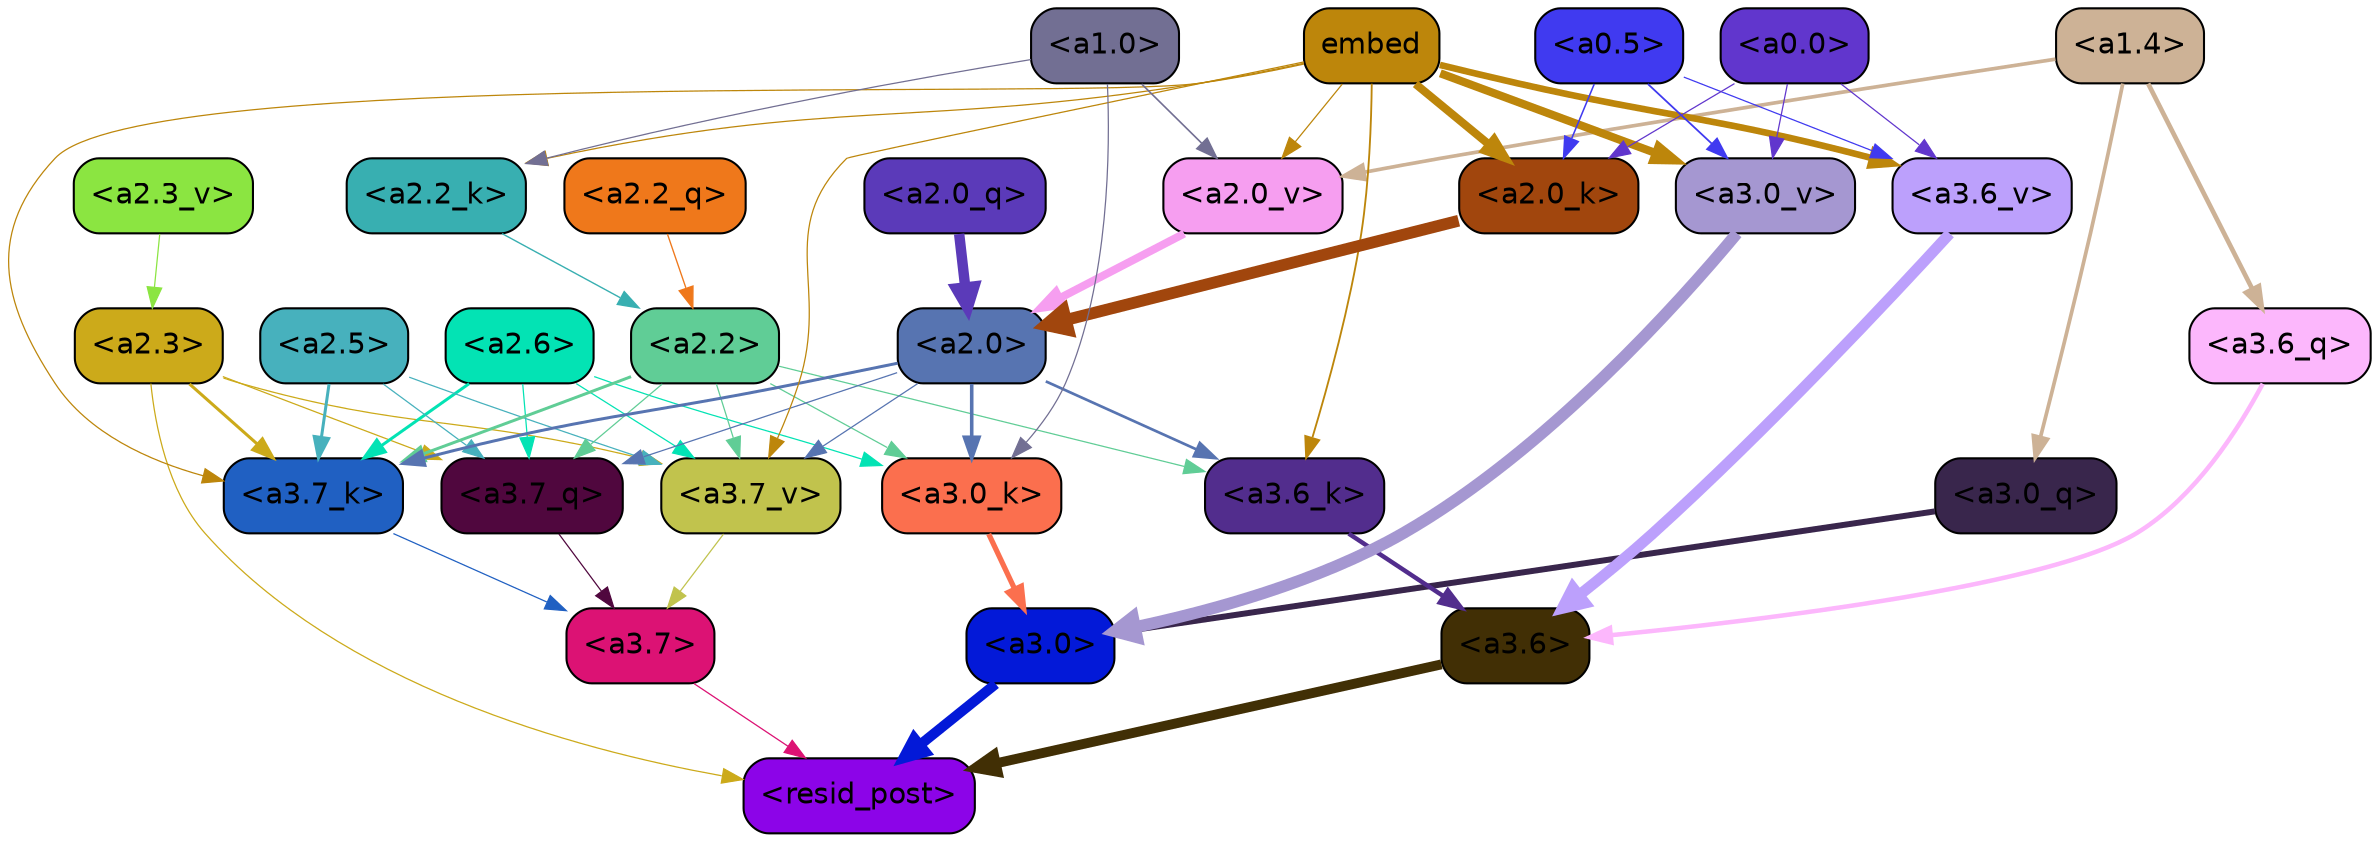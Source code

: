 strict digraph "" {
	graph [bgcolor=transparent,
		layout=dot,
		overlap=false,
		splines=true
	];
	"<a3.7>"	[color=black,
		fillcolor="#dc1274",
		fontname=Helvetica,
		shape=box,
		style="filled, rounded"];
	"<resid_post>"	[color=black,
		fillcolor="#8c04e8",
		fontname=Helvetica,
		shape=box,
		style="filled, rounded"];
	"<a3.7>" -> "<resid_post>"	[color="#dc1274",
		penwidth=0.6];
	"<a3.6>"	[color=black,
		fillcolor="#412f05",
		fontname=Helvetica,
		shape=box,
		style="filled, rounded"];
	"<a3.6>" -> "<resid_post>"	[color="#412f05",
		penwidth=4.746312499046326];
	"<a3.0>"	[color=black,
		fillcolor="#0319d8",
		fontname=Helvetica,
		shape=box,
		style="filled, rounded"];
	"<a3.0>" -> "<resid_post>"	[color="#0319d8",
		penwidth=4.896343111991882];
	"<a2.3>"	[color=black,
		fillcolor="#ccaa1a",
		fontname=Helvetica,
		shape=box,
		style="filled, rounded"];
	"<a2.3>" -> "<resid_post>"	[color="#ccaa1a",
		penwidth=0.6];
	"<a3.7_q>"	[color=black,
		fillcolor="#50073e",
		fontname=Helvetica,
		shape=box,
		style="filled, rounded"];
	"<a2.3>" -> "<a3.7_q>"	[color="#ccaa1a",
		penwidth=0.6];
	"<a3.7_k>"	[color=black,
		fillcolor="#2060c2",
		fontname=Helvetica,
		shape=box,
		style="filled, rounded"];
	"<a2.3>" -> "<a3.7_k>"	[color="#ccaa1a",
		penwidth=1.467104621231556];
	"<a3.7_v>"	[color=black,
		fillcolor="#c1c34d",
		fontname=Helvetica,
		shape=box,
		style="filled, rounded"];
	"<a2.3>" -> "<a3.7_v>"	[color="#ccaa1a",
		penwidth=0.6];
	"<a3.7_q>" -> "<a3.7>"	[color="#50073e",
		penwidth=0.6];
	"<a3.6_q>"	[color=black,
		fillcolor="#fcb7fc",
		fontname=Helvetica,
		shape=box,
		style="filled, rounded"];
	"<a3.6_q>" -> "<a3.6>"	[color="#fcb7fc",
		penwidth=2.160832464694977];
	"<a3.0_q>"	[color=black,
		fillcolor="#39264c",
		fontname=Helvetica,
		shape=box,
		style="filled, rounded"];
	"<a3.0_q>" -> "<a3.0>"	[color="#39264c",
		penwidth=2.870753765106201];
	"<a3.7_k>" -> "<a3.7>"	[color="#2060c2",
		penwidth=0.6];
	"<a3.6_k>"	[color=black,
		fillcolor="#522d8d",
		fontname=Helvetica,
		shape=box,
		style="filled, rounded"];
	"<a3.6_k>" -> "<a3.6>"	[color="#522d8d",
		penwidth=2.13908451795578];
	"<a3.0_k>"	[color=black,
		fillcolor="#fb6f4e",
		fontname=Helvetica,
		shape=box,
		style="filled, rounded"];
	"<a3.0_k>" -> "<a3.0>"	[color="#fb6f4e",
		penwidth=2.520303964614868];
	"<a3.7_v>" -> "<a3.7>"	[color="#c1c34d",
		penwidth=0.6];
	"<a3.6_v>"	[color=black,
		fillcolor="#bca0fc",
		fontname=Helvetica,
		shape=box,
		style="filled, rounded"];
	"<a3.6_v>" -> "<a3.6>"	[color="#bca0fc",
		penwidth=5.297133803367615];
	"<a3.0_v>"	[color=black,
		fillcolor="#a597d1",
		fontname=Helvetica,
		shape=box,
		style="filled, rounded"];
	"<a3.0_v>" -> "<a3.0>"	[color="#a597d1",
		penwidth=5.680712580680847];
	"<a2.6>"	[color=black,
		fillcolor="#03e3b4",
		fontname=Helvetica,
		shape=box,
		style="filled, rounded"];
	"<a2.6>" -> "<a3.7_q>"	[color="#03e3b4",
		penwidth=0.6];
	"<a2.6>" -> "<a3.7_k>"	[color="#03e3b4",
		penwidth=1.4453159049153328];
	"<a2.6>" -> "<a3.0_k>"	[color="#03e3b4",
		penwidth=0.6];
	"<a2.6>" -> "<a3.7_v>"	[color="#03e3b4",
		penwidth=0.6];
	"<a2.5>"	[color=black,
		fillcolor="#47b1bd",
		fontname=Helvetica,
		shape=box,
		style="filled, rounded"];
	"<a2.5>" -> "<a3.7_q>"	[color="#47b1bd",
		penwidth=0.6];
	"<a2.5>" -> "<a3.7_k>"	[color="#47b1bd",
		penwidth=1.4526091292500496];
	"<a2.5>" -> "<a3.7_v>"	[color="#47b1bd",
		penwidth=0.6];
	"<a2.2>"	[color=black,
		fillcolor="#60cd96",
		fontname=Helvetica,
		shape=box,
		style="filled, rounded"];
	"<a2.2>" -> "<a3.7_q>"	[color="#60cd96",
		penwidth=0.6];
	"<a2.2>" -> "<a3.7_k>"	[color="#60cd96",
		penwidth=1.4310357049107552];
	"<a2.2>" -> "<a3.6_k>"	[color="#60cd96",
		penwidth=0.6];
	"<a2.2>" -> "<a3.0_k>"	[color="#60cd96",
		penwidth=0.6];
	"<a2.2>" -> "<a3.7_v>"	[color="#60cd96",
		penwidth=0.6];
	"<a2.0>"	[color=black,
		fillcolor="#5774b1",
		fontname=Helvetica,
		shape=box,
		style="filled, rounded"];
	"<a2.0>" -> "<a3.7_q>"	[color="#5774b1",
		penwidth=0.6];
	"<a2.0>" -> "<a3.7_k>"	[color="#5774b1",
		penwidth=1.4314699843525887];
	"<a2.0>" -> "<a3.6_k>"	[color="#5774b1",
		penwidth=1.2950235605239868];
	"<a2.0>" -> "<a3.0_k>"	[color="#5774b1",
		penwidth=1.712992787361145];
	"<a2.0>" -> "<a3.7_v>"	[color="#5774b1",
		penwidth=0.6];
	"<a1.4>"	[color=black,
		fillcolor="#cdb296",
		fontname=Helvetica,
		shape=box,
		style="filled, rounded"];
	"<a1.4>" -> "<a3.6_q>"	[color="#cdb296",
		penwidth=2.242796540260315];
	"<a1.4>" -> "<a3.0_q>"	[color="#cdb296",
		penwidth=1.7808996737003326];
	"<a2.0_v>"	[color=black,
		fillcolor="#f69ef0",
		fontname=Helvetica,
		shape=box,
		style="filled, rounded"];
	"<a1.4>" -> "<a2.0_v>"	[color="#cdb296",
		penwidth=1.7603429555892944];
	embed	[color=black,
		fillcolor="#bd860b",
		fontname=Helvetica,
		shape=box,
		style="filled, rounded"];
	embed -> "<a3.7_k>"	[color="#bd860b",
		penwidth=0.6];
	embed -> "<a3.6_k>"	[color="#bd860b",
		penwidth=0.891706109046936];
	embed -> "<a3.7_v>"	[color="#bd860b",
		penwidth=0.6];
	embed -> "<a3.6_v>"	[color="#bd860b",
		penwidth=3.1766927242279053];
	embed -> "<a3.0_v>"	[color="#bd860b",
		penwidth=3.9005755856633186];
	"<a2.2_k>"	[color=black,
		fillcolor="#38afb1",
		fontname=Helvetica,
		shape=box,
		style="filled, rounded"];
	embed -> "<a2.2_k>"	[color="#bd860b",
		penwidth=0.6];
	"<a2.0_k>"	[color=black,
		fillcolor="#a1460d",
		fontname=Helvetica,
		shape=box,
		style="filled, rounded"];
	embed -> "<a2.0_k>"	[color="#bd860b",
		penwidth=3.8915770053863525];
	embed -> "<a2.0_v>"	[color="#bd860b",
		penwidth=0.6];
	"<a1.0>"	[color=black,
		fillcolor="#726f93",
		fontname=Helvetica,
		shape=box,
		style="filled, rounded"];
	"<a1.0>" -> "<a3.0_k>"	[color="#726f93",
		penwidth=0.6];
	"<a1.0>" -> "<a2.2_k>"	[color="#726f93",
		penwidth=0.6];
	"<a1.0>" -> "<a2.0_v>"	[color="#726f93",
		penwidth=0.7897878289222717];
	"<a0.5>"	[color=black,
		fillcolor="#403af0",
		fontname=Helvetica,
		shape=box,
		style="filled, rounded"];
	"<a0.5>" -> "<a3.6_v>"	[color="#403af0",
		penwidth=0.6];
	"<a0.5>" -> "<a3.0_v>"	[color="#403af0",
		penwidth=0.8493617177009583];
	"<a0.5>" -> "<a2.0_k>"	[color="#403af0",
		penwidth=0.7482255101203918];
	"<a0.0>"	[color=black,
		fillcolor="#6136cd",
		fontname=Helvetica,
		shape=box,
		style="filled, rounded"];
	"<a0.0>" -> "<a3.6_v>"	[color="#6136cd",
		penwidth=0.6];
	"<a0.0>" -> "<a3.0_v>"	[color="#6136cd",
		penwidth=0.6];
	"<a0.0>" -> "<a2.0_k>"	[color="#6136cd",
		penwidth=0.6];
	"<a2.2_q>"	[color=black,
		fillcolor="#ef781b",
		fontname=Helvetica,
		shape=box,
		style="filled, rounded"];
	"<a2.2_q>" -> "<a2.2>"	[color="#ef781b",
		penwidth=0.6449352353811264];
	"<a2.0_q>"	[color=black,
		fillcolor="#5b3ab9",
		fontname=Helvetica,
		shape=box,
		style="filled, rounded"];
	"<a2.0_q>" -> "<a2.0>"	[color="#5b3ab9",
		penwidth=5.017253503203392];
	"<a2.2_k>" -> "<a2.2>"	[color="#38afb1",
		penwidth=0.6690489649772644];
	"<a2.0_k>" -> "<a2.0>"	[color="#a1460d",
		penwidth=5.656688302755356];
	"<a2.3_v>"	[color=black,
		fillcolor="#8be541",
		fontname=Helvetica,
		shape=box,
		style="filled, rounded"];
	"<a2.3_v>" -> "<a2.3>"	[color="#8be541",
		penwidth=0.6];
	"<a2.0_v>" -> "<a2.0>"	[color="#f69ef0",
		penwidth=3.8170836865901947];
}
